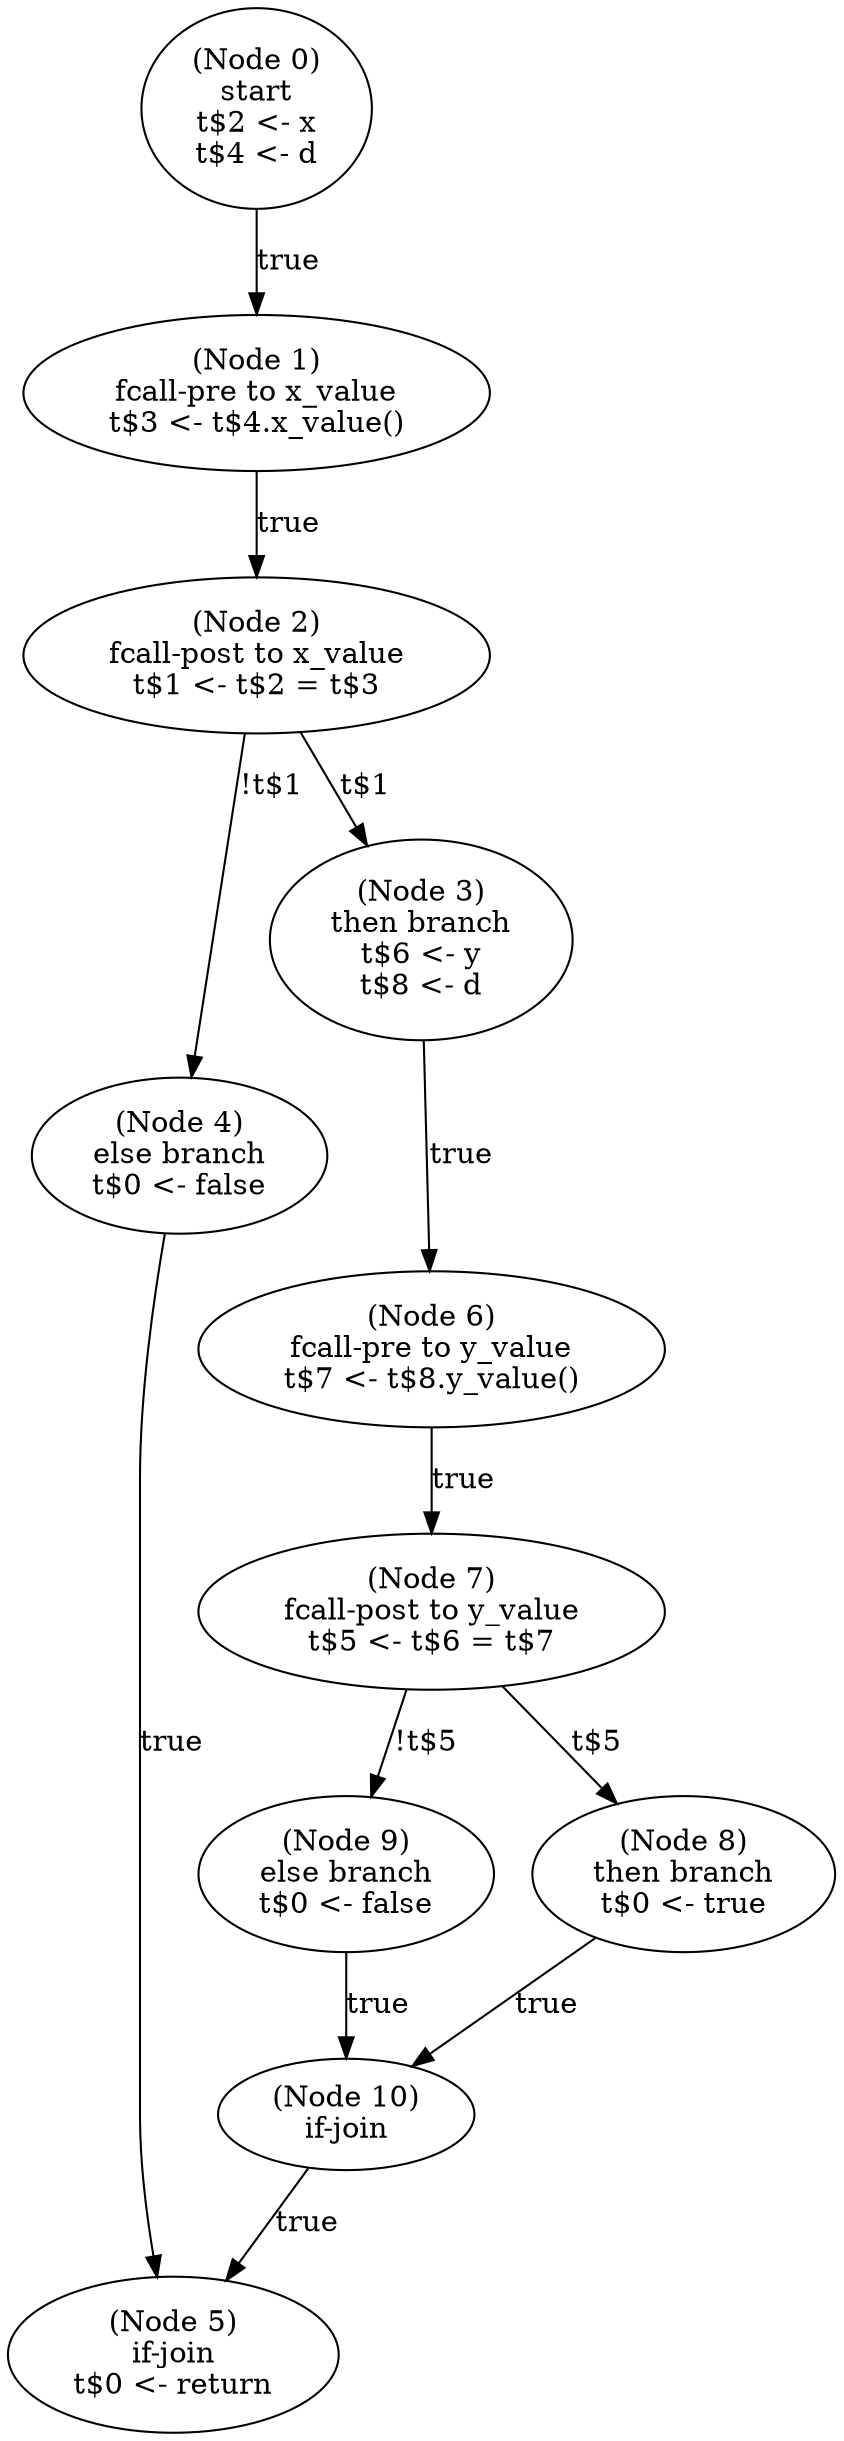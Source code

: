 digraph equal_pre {
  n0 [label="(Node 0)\nstart\nt$2 <- x\nt$4 <- d\n"];
 n0 -> n1 [label="true"];
  n1 [label="(Node 1)\nfcall-pre to x_value\nt$3 <- t$4.x_value()\n"];
 n1 -> n2 [label="true"];
  n2 [label="(Node 2)\nfcall-post to x_value\nt$1 <- t$2 = t$3\n"];
 n2 -> n4 [label="!t$1"];
 n2 -> n3 [label="t$1"];
  n3 [label="(Node 3)\nthen branch\nt$6 <- y\nt$8 <- d\n"];
 n3 -> n6 [label="true"];
  n4 [label="(Node 4)\nelse branch\nt$0 <- false\n"];
 n4 -> n5 [label="true"];
  n5 [label="(Node 5)\nif-join\nt$0 <- return\n"];
  n6 [label="(Node 6)\nfcall-pre to y_value\nt$7 <- t$8.y_value()\n"];
 n6 -> n7 [label="true"];
  n7 [label="(Node 7)\nfcall-post to y_value\nt$5 <- t$6 = t$7\n"];
 n7 -> n9 [label="!t$5"];
 n7 -> n8 [label="t$5"];
  n8 [label="(Node 8)\nthen branch\nt$0 <- true\n"];
 n8 -> n10 [label="true"];
  n9 [label="(Node 9)\nelse branch\nt$0 <- false\n"];
 n9 -> n10 [label="true"];
  n10 [label="(Node 10)\nif-join\n"];
 n10 -> n5 [label="true"];
}
